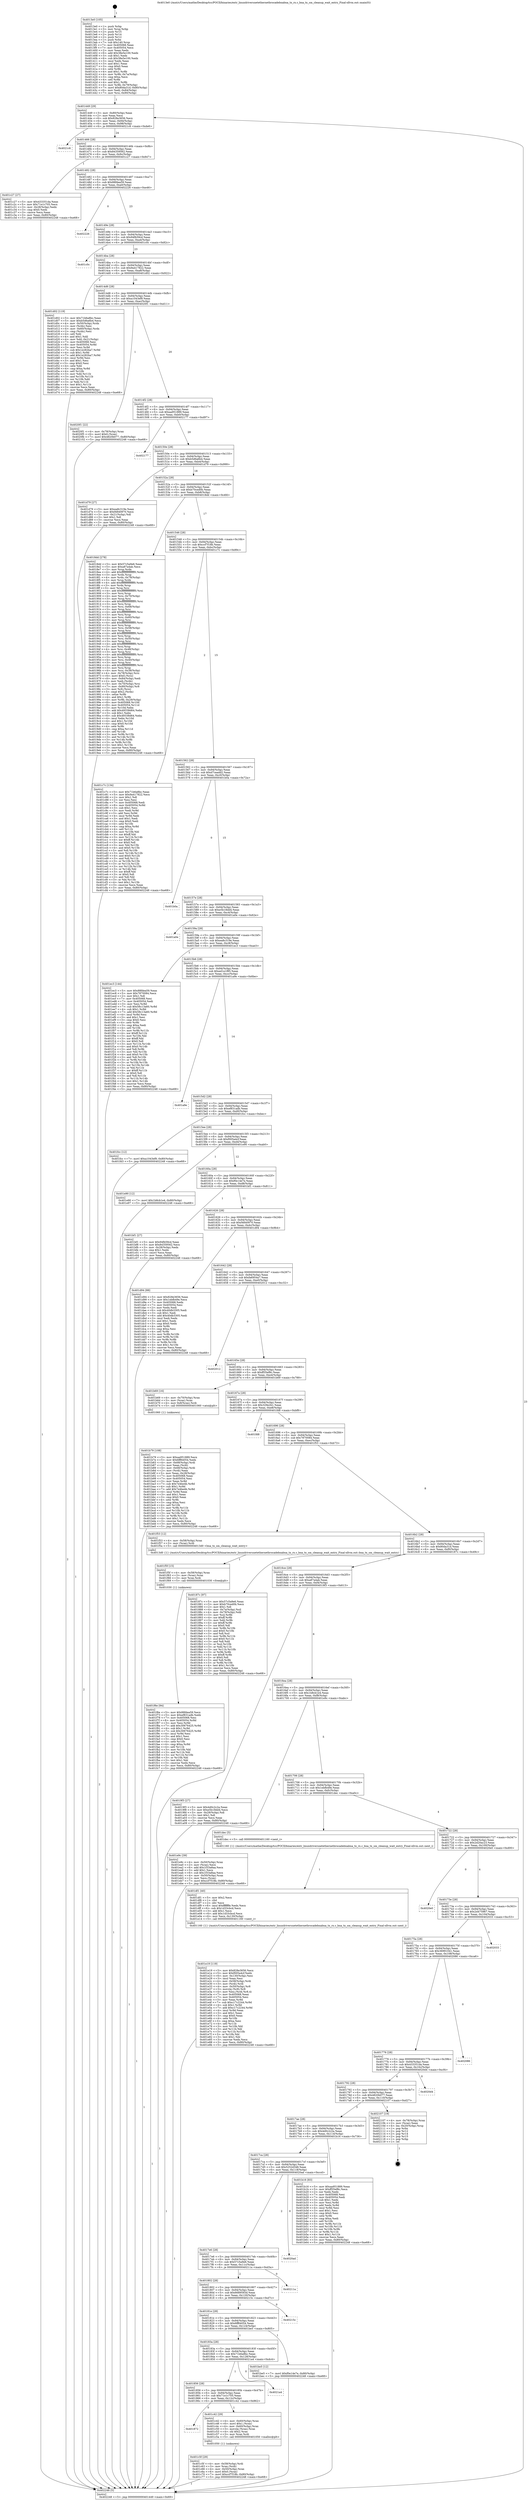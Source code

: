 digraph "0x4013e0" {
  label = "0x4013e0 (/mnt/c/Users/mathe/Desktop/tcc/POCII/binaries/extr_linuxdriversnetethernetbrocadebnabna_tx_rx.c_bna_tx_sm_cleanup_wait_entry_Final-ollvm.out::main(0))"
  labelloc = "t"
  node[shape=record]

  Entry [label="",width=0.3,height=0.3,shape=circle,fillcolor=black,style=filled]
  "0x401449" [label="{
     0x401449 [29]\l
     | [instrs]\l
     &nbsp;&nbsp;0x401449 \<+3\>: mov -0x80(%rbp),%eax\l
     &nbsp;&nbsp;0x40144c \<+2\>: mov %eax,%ecx\l
     &nbsp;&nbsp;0x40144e \<+6\>: sub $0x828e3656,%ecx\l
     &nbsp;&nbsp;0x401454 \<+6\>: mov %eax,-0x94(%rbp)\l
     &nbsp;&nbsp;0x40145a \<+6\>: mov %ecx,-0x98(%rbp)\l
     &nbsp;&nbsp;0x401460 \<+6\>: je 00000000004021c6 \<main+0xde6\>\l
  }"]
  "0x4021c6" [label="{
     0x4021c6\l
  }", style=dashed]
  "0x401466" [label="{
     0x401466 [28]\l
     | [instrs]\l
     &nbsp;&nbsp;0x401466 \<+5\>: jmp 000000000040146b \<main+0x8b\>\l
     &nbsp;&nbsp;0x40146b \<+6\>: mov -0x94(%rbp),%eax\l
     &nbsp;&nbsp;0x401471 \<+5\>: sub $0x84359562,%eax\l
     &nbsp;&nbsp;0x401476 \<+6\>: mov %eax,-0x9c(%rbp)\l
     &nbsp;&nbsp;0x40147c \<+6\>: je 0000000000401c27 \<main+0x847\>\l
  }"]
  Exit [label="",width=0.3,height=0.3,shape=circle,fillcolor=black,style=filled,peripheries=2]
  "0x401c27" [label="{
     0x401c27 [27]\l
     | [instrs]\l
     &nbsp;&nbsp;0x401c27 \<+5\>: mov $0x433351da,%eax\l
     &nbsp;&nbsp;0x401c2c \<+5\>: mov $0x71e1c705,%ecx\l
     &nbsp;&nbsp;0x401c31 \<+3\>: mov -0x28(%rbp),%edx\l
     &nbsp;&nbsp;0x401c34 \<+3\>: cmp $0x0,%edx\l
     &nbsp;&nbsp;0x401c37 \<+3\>: cmove %ecx,%eax\l
     &nbsp;&nbsp;0x401c3a \<+3\>: mov %eax,-0x80(%rbp)\l
     &nbsp;&nbsp;0x401c3d \<+5\>: jmp 0000000000402248 \<main+0xe68\>\l
  }"]
  "0x401482" [label="{
     0x401482 [28]\l
     | [instrs]\l
     &nbsp;&nbsp;0x401482 \<+5\>: jmp 0000000000401487 \<main+0xa7\>\l
     &nbsp;&nbsp;0x401487 \<+6\>: mov -0x94(%rbp),%eax\l
     &nbsp;&nbsp;0x40148d \<+5\>: sub $0x88fdea59,%eax\l
     &nbsp;&nbsp;0x401492 \<+6\>: mov %eax,-0xa0(%rbp)\l
     &nbsp;&nbsp;0x401498 \<+6\>: je 0000000000402226 \<main+0xe46\>\l
  }"]
  "0x401f6e" [label="{
     0x401f6e [94]\l
     | [instrs]\l
     &nbsp;&nbsp;0x401f6e \<+5\>: mov $0x88fdea59,%ecx\l
     &nbsp;&nbsp;0x401f73 \<+5\>: mov $0xef831adb,%edx\l
     &nbsp;&nbsp;0x401f78 \<+7\>: mov 0x405068,%esi\l
     &nbsp;&nbsp;0x401f7f \<+8\>: mov 0x405054,%r8d\l
     &nbsp;&nbsp;0x401f87 \<+3\>: mov %esi,%r9d\l
     &nbsp;&nbsp;0x401f8a \<+7\>: add $0x30676425,%r9d\l
     &nbsp;&nbsp;0x401f91 \<+4\>: sub $0x1,%r9d\l
     &nbsp;&nbsp;0x401f95 \<+7\>: sub $0x30676425,%r9d\l
     &nbsp;&nbsp;0x401f9c \<+4\>: imul %r9d,%esi\l
     &nbsp;&nbsp;0x401fa0 \<+3\>: and $0x1,%esi\l
     &nbsp;&nbsp;0x401fa3 \<+3\>: cmp $0x0,%esi\l
     &nbsp;&nbsp;0x401fa6 \<+4\>: sete %r10b\l
     &nbsp;&nbsp;0x401faa \<+4\>: cmp $0xa,%r8d\l
     &nbsp;&nbsp;0x401fae \<+4\>: setl %r11b\l
     &nbsp;&nbsp;0x401fb2 \<+3\>: mov %r10b,%bl\l
     &nbsp;&nbsp;0x401fb5 \<+3\>: and %r11b,%bl\l
     &nbsp;&nbsp;0x401fb8 \<+3\>: xor %r11b,%r10b\l
     &nbsp;&nbsp;0x401fbb \<+3\>: or %r10b,%bl\l
     &nbsp;&nbsp;0x401fbe \<+3\>: test $0x1,%bl\l
     &nbsp;&nbsp;0x401fc1 \<+3\>: cmovne %edx,%ecx\l
     &nbsp;&nbsp;0x401fc4 \<+3\>: mov %ecx,-0x80(%rbp)\l
     &nbsp;&nbsp;0x401fc7 \<+5\>: jmp 0000000000402248 \<main+0xe68\>\l
  }"]
  "0x402226" [label="{
     0x402226\l
  }", style=dashed]
  "0x40149e" [label="{
     0x40149e [28]\l
     | [instrs]\l
     &nbsp;&nbsp;0x40149e \<+5\>: jmp 00000000004014a3 \<main+0xc3\>\l
     &nbsp;&nbsp;0x4014a3 \<+6\>: mov -0x94(%rbp),%eax\l
     &nbsp;&nbsp;0x4014a9 \<+5\>: sub $0x94fb59cd,%eax\l
     &nbsp;&nbsp;0x4014ae \<+6\>: mov %eax,-0xa4(%rbp)\l
     &nbsp;&nbsp;0x4014b4 \<+6\>: je 0000000000401c0c \<main+0x82c\>\l
  }"]
  "0x401f5f" [label="{
     0x401f5f [15]\l
     | [instrs]\l
     &nbsp;&nbsp;0x401f5f \<+4\>: mov -0x58(%rbp),%rax\l
     &nbsp;&nbsp;0x401f63 \<+3\>: mov (%rax),%rax\l
     &nbsp;&nbsp;0x401f66 \<+3\>: mov %rax,%rdi\l
     &nbsp;&nbsp;0x401f69 \<+5\>: call 0000000000401030 \<free@plt\>\l
     | [calls]\l
     &nbsp;&nbsp;0x401030 \{1\} (unknown)\l
  }"]
  "0x401c0c" [label="{
     0x401c0c\l
  }", style=dashed]
  "0x4014ba" [label="{
     0x4014ba [28]\l
     | [instrs]\l
     &nbsp;&nbsp;0x4014ba \<+5\>: jmp 00000000004014bf \<main+0xdf\>\l
     &nbsp;&nbsp;0x4014bf \<+6\>: mov -0x94(%rbp),%eax\l
     &nbsp;&nbsp;0x4014c5 \<+5\>: sub $0x9a417822,%eax\l
     &nbsp;&nbsp;0x4014ca \<+6\>: mov %eax,-0xa8(%rbp)\l
     &nbsp;&nbsp;0x4014d0 \<+6\>: je 0000000000401d02 \<main+0x922\>\l
  }"]
  "0x401e19" [label="{
     0x401e19 [119]\l
     | [instrs]\l
     &nbsp;&nbsp;0x401e19 \<+5\>: mov $0x828e3656,%ecx\l
     &nbsp;&nbsp;0x401e1e \<+5\>: mov $0xf005a4cf,%edx\l
     &nbsp;&nbsp;0x401e23 \<+6\>: mov -0x130(%rbp),%esi\l
     &nbsp;&nbsp;0x401e29 \<+3\>: imul %eax,%esi\l
     &nbsp;&nbsp;0x401e2c \<+4\>: mov -0x58(%rbp),%rdi\l
     &nbsp;&nbsp;0x401e30 \<+3\>: mov (%rdi),%rdi\l
     &nbsp;&nbsp;0x401e33 \<+4\>: mov -0x50(%rbp),%r8\l
     &nbsp;&nbsp;0x401e37 \<+3\>: movslq (%r8),%r8\l
     &nbsp;&nbsp;0x401e3a \<+4\>: mov %esi,(%rdi,%r8,4)\l
     &nbsp;&nbsp;0x401e3e \<+7\>: mov 0x405068,%eax\l
     &nbsp;&nbsp;0x401e45 \<+7\>: mov 0x405054,%esi\l
     &nbsp;&nbsp;0x401e4c \<+3\>: mov %eax,%r9d\l
     &nbsp;&nbsp;0x401e4f \<+7\>: sub $0xc17c2244,%r9d\l
     &nbsp;&nbsp;0x401e56 \<+4\>: sub $0x1,%r9d\l
     &nbsp;&nbsp;0x401e5a \<+7\>: add $0xc17c2244,%r9d\l
     &nbsp;&nbsp;0x401e61 \<+4\>: imul %r9d,%eax\l
     &nbsp;&nbsp;0x401e65 \<+3\>: and $0x1,%eax\l
     &nbsp;&nbsp;0x401e68 \<+3\>: cmp $0x0,%eax\l
     &nbsp;&nbsp;0x401e6b \<+4\>: sete %r10b\l
     &nbsp;&nbsp;0x401e6f \<+3\>: cmp $0xa,%esi\l
     &nbsp;&nbsp;0x401e72 \<+4\>: setl %r11b\l
     &nbsp;&nbsp;0x401e76 \<+3\>: mov %r10b,%bl\l
     &nbsp;&nbsp;0x401e79 \<+3\>: and %r11b,%bl\l
     &nbsp;&nbsp;0x401e7c \<+3\>: xor %r11b,%r10b\l
     &nbsp;&nbsp;0x401e7f \<+3\>: or %r10b,%bl\l
     &nbsp;&nbsp;0x401e82 \<+3\>: test $0x1,%bl\l
     &nbsp;&nbsp;0x401e85 \<+3\>: cmovne %edx,%ecx\l
     &nbsp;&nbsp;0x401e88 \<+3\>: mov %ecx,-0x80(%rbp)\l
     &nbsp;&nbsp;0x401e8b \<+5\>: jmp 0000000000402248 \<main+0xe68\>\l
  }"]
  "0x401d02" [label="{
     0x401d02 [119]\l
     | [instrs]\l
     &nbsp;&nbsp;0x401d02 \<+5\>: mov $0x71b6a8bc,%eax\l
     &nbsp;&nbsp;0x401d07 \<+5\>: mov $0xb5d6a6b4,%ecx\l
     &nbsp;&nbsp;0x401d0c \<+4\>: mov -0x50(%rbp),%rdx\l
     &nbsp;&nbsp;0x401d10 \<+2\>: mov (%rdx),%esi\l
     &nbsp;&nbsp;0x401d12 \<+4\>: mov -0x60(%rbp),%rdx\l
     &nbsp;&nbsp;0x401d16 \<+2\>: cmp (%rdx),%esi\l
     &nbsp;&nbsp;0x401d18 \<+4\>: setl %dil\l
     &nbsp;&nbsp;0x401d1c \<+4\>: and $0x1,%dil\l
     &nbsp;&nbsp;0x401d20 \<+4\>: mov %dil,-0x21(%rbp)\l
     &nbsp;&nbsp;0x401d24 \<+7\>: mov 0x405068,%esi\l
     &nbsp;&nbsp;0x401d2b \<+8\>: mov 0x405054,%r8d\l
     &nbsp;&nbsp;0x401d33 \<+3\>: mov %esi,%r9d\l
     &nbsp;&nbsp;0x401d36 \<+7\>: sub $0x1e282ba7,%r9d\l
     &nbsp;&nbsp;0x401d3d \<+4\>: sub $0x1,%r9d\l
     &nbsp;&nbsp;0x401d41 \<+7\>: add $0x1e282ba7,%r9d\l
     &nbsp;&nbsp;0x401d48 \<+4\>: imul %r9d,%esi\l
     &nbsp;&nbsp;0x401d4c \<+3\>: and $0x1,%esi\l
     &nbsp;&nbsp;0x401d4f \<+3\>: cmp $0x0,%esi\l
     &nbsp;&nbsp;0x401d52 \<+4\>: sete %dil\l
     &nbsp;&nbsp;0x401d56 \<+4\>: cmp $0xa,%r8d\l
     &nbsp;&nbsp;0x401d5a \<+4\>: setl %r10b\l
     &nbsp;&nbsp;0x401d5e \<+3\>: mov %dil,%r11b\l
     &nbsp;&nbsp;0x401d61 \<+3\>: and %r10b,%r11b\l
     &nbsp;&nbsp;0x401d64 \<+3\>: xor %r10b,%dil\l
     &nbsp;&nbsp;0x401d67 \<+3\>: or %dil,%r11b\l
     &nbsp;&nbsp;0x401d6a \<+4\>: test $0x1,%r11b\l
     &nbsp;&nbsp;0x401d6e \<+3\>: cmovne %ecx,%eax\l
     &nbsp;&nbsp;0x401d71 \<+3\>: mov %eax,-0x80(%rbp)\l
     &nbsp;&nbsp;0x401d74 \<+5\>: jmp 0000000000402248 \<main+0xe68\>\l
  }"]
  "0x4014d6" [label="{
     0x4014d6 [28]\l
     | [instrs]\l
     &nbsp;&nbsp;0x4014d6 \<+5\>: jmp 00000000004014db \<main+0xfb\>\l
     &nbsp;&nbsp;0x4014db \<+6\>: mov -0x94(%rbp),%eax\l
     &nbsp;&nbsp;0x4014e1 \<+5\>: sub $0xa1043ef9,%eax\l
     &nbsp;&nbsp;0x4014e6 \<+6\>: mov %eax,-0xac(%rbp)\l
     &nbsp;&nbsp;0x4014ec \<+6\>: je 00000000004020f1 \<main+0xd11\>\l
  }"]
  "0x401df1" [label="{
     0x401df1 [40]\l
     | [instrs]\l
     &nbsp;&nbsp;0x401df1 \<+5\>: mov $0x2,%ecx\l
     &nbsp;&nbsp;0x401df6 \<+1\>: cltd\l
     &nbsp;&nbsp;0x401df7 \<+2\>: idiv %ecx\l
     &nbsp;&nbsp;0x401df9 \<+6\>: imul $0xfffffffe,%edx,%ecx\l
     &nbsp;&nbsp;0x401dff \<+6\>: sub $0x1d33cbcd,%ecx\l
     &nbsp;&nbsp;0x401e05 \<+3\>: add $0x1,%ecx\l
     &nbsp;&nbsp;0x401e08 \<+6\>: add $0x1d33cbcd,%ecx\l
     &nbsp;&nbsp;0x401e0e \<+6\>: mov %ecx,-0x130(%rbp)\l
     &nbsp;&nbsp;0x401e14 \<+5\>: call 0000000000401160 \<next_i\>\l
     | [calls]\l
     &nbsp;&nbsp;0x401160 \{1\} (/mnt/c/Users/mathe/Desktop/tcc/POCII/binaries/extr_linuxdriversnetethernetbrocadebnabna_tx_rx.c_bna_tx_sm_cleanup_wait_entry_Final-ollvm.out::next_i)\l
  }"]
  "0x4020f1" [label="{
     0x4020f1 [22]\l
     | [instrs]\l
     &nbsp;&nbsp;0x4020f1 \<+4\>: mov -0x78(%rbp),%rax\l
     &nbsp;&nbsp;0x4020f5 \<+6\>: movl $0x0,(%rax)\l
     &nbsp;&nbsp;0x4020fb \<+7\>: movl $0x4820b077,-0x80(%rbp)\l
     &nbsp;&nbsp;0x402102 \<+5\>: jmp 0000000000402248 \<main+0xe68\>\l
  }"]
  "0x4014f2" [label="{
     0x4014f2 [28]\l
     | [instrs]\l
     &nbsp;&nbsp;0x4014f2 \<+5\>: jmp 00000000004014f7 \<main+0x117\>\l
     &nbsp;&nbsp;0x4014f7 \<+6\>: mov -0x94(%rbp),%eax\l
     &nbsp;&nbsp;0x4014fd \<+5\>: sub $0xaa951889,%eax\l
     &nbsp;&nbsp;0x401502 \<+6\>: mov %eax,-0xb0(%rbp)\l
     &nbsp;&nbsp;0x401508 \<+6\>: je 0000000000402177 \<main+0xd97\>\l
  }"]
  "0x401c5f" [label="{
     0x401c5f [29]\l
     | [instrs]\l
     &nbsp;&nbsp;0x401c5f \<+4\>: mov -0x58(%rbp),%rdi\l
     &nbsp;&nbsp;0x401c63 \<+3\>: mov %rax,(%rdi)\l
     &nbsp;&nbsp;0x401c66 \<+4\>: mov -0x50(%rbp),%rax\l
     &nbsp;&nbsp;0x401c6a \<+6\>: movl $0x0,(%rax)\l
     &nbsp;&nbsp;0x401c70 \<+7\>: movl $0xccf7f18b,-0x80(%rbp)\l
     &nbsp;&nbsp;0x401c77 \<+5\>: jmp 0000000000402248 \<main+0xe68\>\l
  }"]
  "0x402177" [label="{
     0x402177\l
  }", style=dashed]
  "0x40150e" [label="{
     0x40150e [28]\l
     | [instrs]\l
     &nbsp;&nbsp;0x40150e \<+5\>: jmp 0000000000401513 \<main+0x133\>\l
     &nbsp;&nbsp;0x401513 \<+6\>: mov -0x94(%rbp),%eax\l
     &nbsp;&nbsp;0x401519 \<+5\>: sub $0xb5d6a6b4,%eax\l
     &nbsp;&nbsp;0x40151e \<+6\>: mov %eax,-0xb4(%rbp)\l
     &nbsp;&nbsp;0x401524 \<+6\>: je 0000000000401d79 \<main+0x999\>\l
  }"]
  "0x401872" [label="{
     0x401872\l
  }", style=dashed]
  "0x401d79" [label="{
     0x401d79 [27]\l
     | [instrs]\l
     &nbsp;&nbsp;0x401d79 \<+5\>: mov $0xea8c319e,%eax\l
     &nbsp;&nbsp;0x401d7e \<+5\>: mov $0xf4840970,%ecx\l
     &nbsp;&nbsp;0x401d83 \<+3\>: mov -0x21(%rbp),%dl\l
     &nbsp;&nbsp;0x401d86 \<+3\>: test $0x1,%dl\l
     &nbsp;&nbsp;0x401d89 \<+3\>: cmovne %ecx,%eax\l
     &nbsp;&nbsp;0x401d8c \<+3\>: mov %eax,-0x80(%rbp)\l
     &nbsp;&nbsp;0x401d8f \<+5\>: jmp 0000000000402248 \<main+0xe68\>\l
  }"]
  "0x40152a" [label="{
     0x40152a [28]\l
     | [instrs]\l
     &nbsp;&nbsp;0x40152a \<+5\>: jmp 000000000040152f \<main+0x14f\>\l
     &nbsp;&nbsp;0x40152f \<+6\>: mov -0x94(%rbp),%eax\l
     &nbsp;&nbsp;0x401535 \<+5\>: sub $0xb70ced0b,%eax\l
     &nbsp;&nbsp;0x40153a \<+6\>: mov %eax,-0xb8(%rbp)\l
     &nbsp;&nbsp;0x401540 \<+6\>: je 00000000004018dd \<main+0x4fd\>\l
  }"]
  "0x401c42" [label="{
     0x401c42 [29]\l
     | [instrs]\l
     &nbsp;&nbsp;0x401c42 \<+4\>: mov -0x60(%rbp),%rax\l
     &nbsp;&nbsp;0x401c46 \<+6\>: movl $0x1,(%rax)\l
     &nbsp;&nbsp;0x401c4c \<+4\>: mov -0x60(%rbp),%rax\l
     &nbsp;&nbsp;0x401c50 \<+3\>: movslq (%rax),%rax\l
     &nbsp;&nbsp;0x401c53 \<+4\>: shl $0x2,%rax\l
     &nbsp;&nbsp;0x401c57 \<+3\>: mov %rax,%rdi\l
     &nbsp;&nbsp;0x401c5a \<+5\>: call 0000000000401050 \<malloc@plt\>\l
     | [calls]\l
     &nbsp;&nbsp;0x401050 \{1\} (unknown)\l
  }"]
  "0x4018dd" [label="{
     0x4018dd [278]\l
     | [instrs]\l
     &nbsp;&nbsp;0x4018dd \<+5\>: mov $0x57c5a9e6,%eax\l
     &nbsp;&nbsp;0x4018e2 \<+5\>: mov $0xa87a4ab,%ecx\l
     &nbsp;&nbsp;0x4018e7 \<+3\>: mov %rsp,%rdx\l
     &nbsp;&nbsp;0x4018ea \<+4\>: add $0xfffffffffffffff0,%rdx\l
     &nbsp;&nbsp;0x4018ee \<+3\>: mov %rdx,%rsp\l
     &nbsp;&nbsp;0x4018f1 \<+4\>: mov %rdx,-0x78(%rbp)\l
     &nbsp;&nbsp;0x4018f5 \<+3\>: mov %rsp,%rdx\l
     &nbsp;&nbsp;0x4018f8 \<+4\>: add $0xfffffffffffffff0,%rdx\l
     &nbsp;&nbsp;0x4018fc \<+3\>: mov %rdx,%rsp\l
     &nbsp;&nbsp;0x4018ff \<+3\>: mov %rsp,%rsi\l
     &nbsp;&nbsp;0x401902 \<+4\>: add $0xfffffffffffffff0,%rsi\l
     &nbsp;&nbsp;0x401906 \<+3\>: mov %rsi,%rsp\l
     &nbsp;&nbsp;0x401909 \<+4\>: mov %rsi,-0x70(%rbp)\l
     &nbsp;&nbsp;0x40190d \<+3\>: mov %rsp,%rsi\l
     &nbsp;&nbsp;0x401910 \<+4\>: add $0xfffffffffffffff0,%rsi\l
     &nbsp;&nbsp;0x401914 \<+3\>: mov %rsi,%rsp\l
     &nbsp;&nbsp;0x401917 \<+4\>: mov %rsi,-0x68(%rbp)\l
     &nbsp;&nbsp;0x40191b \<+3\>: mov %rsp,%rsi\l
     &nbsp;&nbsp;0x40191e \<+4\>: add $0xfffffffffffffff0,%rsi\l
     &nbsp;&nbsp;0x401922 \<+3\>: mov %rsi,%rsp\l
     &nbsp;&nbsp;0x401925 \<+4\>: mov %rsi,-0x60(%rbp)\l
     &nbsp;&nbsp;0x401929 \<+3\>: mov %rsp,%rsi\l
     &nbsp;&nbsp;0x40192c \<+4\>: add $0xfffffffffffffff0,%rsi\l
     &nbsp;&nbsp;0x401930 \<+3\>: mov %rsi,%rsp\l
     &nbsp;&nbsp;0x401933 \<+4\>: mov %rsi,-0x58(%rbp)\l
     &nbsp;&nbsp;0x401937 \<+3\>: mov %rsp,%rsi\l
     &nbsp;&nbsp;0x40193a \<+4\>: add $0xfffffffffffffff0,%rsi\l
     &nbsp;&nbsp;0x40193e \<+3\>: mov %rsi,%rsp\l
     &nbsp;&nbsp;0x401941 \<+4\>: mov %rsi,-0x50(%rbp)\l
     &nbsp;&nbsp;0x401945 \<+3\>: mov %rsp,%rsi\l
     &nbsp;&nbsp;0x401948 \<+4\>: add $0xfffffffffffffff0,%rsi\l
     &nbsp;&nbsp;0x40194c \<+3\>: mov %rsi,%rsp\l
     &nbsp;&nbsp;0x40194f \<+4\>: mov %rsi,-0x48(%rbp)\l
     &nbsp;&nbsp;0x401953 \<+3\>: mov %rsp,%rsi\l
     &nbsp;&nbsp;0x401956 \<+4\>: add $0xfffffffffffffff0,%rsi\l
     &nbsp;&nbsp;0x40195a \<+3\>: mov %rsi,%rsp\l
     &nbsp;&nbsp;0x40195d \<+4\>: mov %rsi,-0x40(%rbp)\l
     &nbsp;&nbsp;0x401961 \<+3\>: mov %rsp,%rsi\l
     &nbsp;&nbsp;0x401964 \<+4\>: add $0xfffffffffffffff0,%rsi\l
     &nbsp;&nbsp;0x401968 \<+3\>: mov %rsi,%rsp\l
     &nbsp;&nbsp;0x40196b \<+4\>: mov %rsi,-0x38(%rbp)\l
     &nbsp;&nbsp;0x40196f \<+4\>: mov -0x78(%rbp),%rsi\l
     &nbsp;&nbsp;0x401973 \<+6\>: movl $0x0,(%rsi)\l
     &nbsp;&nbsp;0x401979 \<+6\>: mov -0x84(%rbp),%edi\l
     &nbsp;&nbsp;0x40197f \<+2\>: mov %edi,(%rdx)\l
     &nbsp;&nbsp;0x401981 \<+4\>: mov -0x70(%rbp),%rsi\l
     &nbsp;&nbsp;0x401985 \<+7\>: mov -0x90(%rbp),%r8\l
     &nbsp;&nbsp;0x40198c \<+3\>: mov %r8,(%rsi)\l
     &nbsp;&nbsp;0x40198f \<+3\>: cmpl $0x2,(%rdx)\l
     &nbsp;&nbsp;0x401992 \<+4\>: setne %r9b\l
     &nbsp;&nbsp;0x401996 \<+4\>: and $0x1,%r9b\l
     &nbsp;&nbsp;0x40199a \<+4\>: mov %r9b,-0x29(%rbp)\l
     &nbsp;&nbsp;0x40199e \<+8\>: mov 0x405068,%r10d\l
     &nbsp;&nbsp;0x4019a6 \<+8\>: mov 0x405054,%r11d\l
     &nbsp;&nbsp;0x4019ae \<+3\>: mov %r10d,%ebx\l
     &nbsp;&nbsp;0x4019b1 \<+6\>: add $0x49338d64,%ebx\l
     &nbsp;&nbsp;0x4019b7 \<+3\>: sub $0x1,%ebx\l
     &nbsp;&nbsp;0x4019ba \<+6\>: sub $0x49338d64,%ebx\l
     &nbsp;&nbsp;0x4019c0 \<+4\>: imul %ebx,%r10d\l
     &nbsp;&nbsp;0x4019c4 \<+4\>: and $0x1,%r10d\l
     &nbsp;&nbsp;0x4019c8 \<+4\>: cmp $0x0,%r10d\l
     &nbsp;&nbsp;0x4019cc \<+4\>: sete %r9b\l
     &nbsp;&nbsp;0x4019d0 \<+4\>: cmp $0xa,%r11d\l
     &nbsp;&nbsp;0x4019d4 \<+4\>: setl %r14b\l
     &nbsp;&nbsp;0x4019d8 \<+3\>: mov %r9b,%r15b\l
     &nbsp;&nbsp;0x4019db \<+3\>: and %r14b,%r15b\l
     &nbsp;&nbsp;0x4019de \<+3\>: xor %r14b,%r9b\l
     &nbsp;&nbsp;0x4019e1 \<+3\>: or %r9b,%r15b\l
     &nbsp;&nbsp;0x4019e4 \<+4\>: test $0x1,%r15b\l
     &nbsp;&nbsp;0x4019e8 \<+3\>: cmovne %ecx,%eax\l
     &nbsp;&nbsp;0x4019eb \<+3\>: mov %eax,-0x80(%rbp)\l
     &nbsp;&nbsp;0x4019ee \<+5\>: jmp 0000000000402248 \<main+0xe68\>\l
  }"]
  "0x401546" [label="{
     0x401546 [28]\l
     | [instrs]\l
     &nbsp;&nbsp;0x401546 \<+5\>: jmp 000000000040154b \<main+0x16b\>\l
     &nbsp;&nbsp;0x40154b \<+6\>: mov -0x94(%rbp),%eax\l
     &nbsp;&nbsp;0x401551 \<+5\>: sub $0xccf7f18b,%eax\l
     &nbsp;&nbsp;0x401556 \<+6\>: mov %eax,-0xbc(%rbp)\l
     &nbsp;&nbsp;0x40155c \<+6\>: je 0000000000401c7c \<main+0x89c\>\l
  }"]
  "0x401856" [label="{
     0x401856 [28]\l
     | [instrs]\l
     &nbsp;&nbsp;0x401856 \<+5\>: jmp 000000000040185b \<main+0x47b\>\l
     &nbsp;&nbsp;0x40185b \<+6\>: mov -0x94(%rbp),%eax\l
     &nbsp;&nbsp;0x401861 \<+5\>: sub $0x71e1c705,%eax\l
     &nbsp;&nbsp;0x401866 \<+6\>: mov %eax,-0x12c(%rbp)\l
     &nbsp;&nbsp;0x40186c \<+6\>: je 0000000000401c42 \<main+0x862\>\l
  }"]
  "0x401c7c" [label="{
     0x401c7c [134]\l
     | [instrs]\l
     &nbsp;&nbsp;0x401c7c \<+5\>: mov $0x71b6a8bc,%eax\l
     &nbsp;&nbsp;0x401c81 \<+5\>: mov $0x9a417822,%ecx\l
     &nbsp;&nbsp;0x401c86 \<+2\>: mov $0x1,%dl\l
     &nbsp;&nbsp;0x401c88 \<+2\>: xor %esi,%esi\l
     &nbsp;&nbsp;0x401c8a \<+7\>: mov 0x405068,%edi\l
     &nbsp;&nbsp;0x401c91 \<+8\>: mov 0x405054,%r8d\l
     &nbsp;&nbsp;0x401c99 \<+3\>: sub $0x1,%esi\l
     &nbsp;&nbsp;0x401c9c \<+3\>: mov %edi,%r9d\l
     &nbsp;&nbsp;0x401c9f \<+3\>: add %esi,%r9d\l
     &nbsp;&nbsp;0x401ca2 \<+4\>: imul %r9d,%edi\l
     &nbsp;&nbsp;0x401ca6 \<+3\>: and $0x1,%edi\l
     &nbsp;&nbsp;0x401ca9 \<+3\>: cmp $0x0,%edi\l
     &nbsp;&nbsp;0x401cac \<+4\>: sete %r10b\l
     &nbsp;&nbsp;0x401cb0 \<+4\>: cmp $0xa,%r8d\l
     &nbsp;&nbsp;0x401cb4 \<+4\>: setl %r11b\l
     &nbsp;&nbsp;0x401cb8 \<+3\>: mov %r10b,%bl\l
     &nbsp;&nbsp;0x401cbb \<+3\>: xor $0xff,%bl\l
     &nbsp;&nbsp;0x401cbe \<+3\>: mov %r11b,%r14b\l
     &nbsp;&nbsp;0x401cc1 \<+4\>: xor $0xff,%r14b\l
     &nbsp;&nbsp;0x401cc5 \<+3\>: xor $0x0,%dl\l
     &nbsp;&nbsp;0x401cc8 \<+3\>: mov %bl,%r15b\l
     &nbsp;&nbsp;0x401ccb \<+4\>: and $0x0,%r15b\l
     &nbsp;&nbsp;0x401ccf \<+3\>: and %dl,%r10b\l
     &nbsp;&nbsp;0x401cd2 \<+3\>: mov %r14b,%r12b\l
     &nbsp;&nbsp;0x401cd5 \<+4\>: and $0x0,%r12b\l
     &nbsp;&nbsp;0x401cd9 \<+3\>: and %dl,%r11b\l
     &nbsp;&nbsp;0x401cdc \<+3\>: or %r10b,%r15b\l
     &nbsp;&nbsp;0x401cdf \<+3\>: or %r11b,%r12b\l
     &nbsp;&nbsp;0x401ce2 \<+3\>: xor %r12b,%r15b\l
     &nbsp;&nbsp;0x401ce5 \<+3\>: or %r14b,%bl\l
     &nbsp;&nbsp;0x401ce8 \<+3\>: xor $0xff,%bl\l
     &nbsp;&nbsp;0x401ceb \<+3\>: or $0x0,%dl\l
     &nbsp;&nbsp;0x401cee \<+2\>: and %dl,%bl\l
     &nbsp;&nbsp;0x401cf0 \<+3\>: or %bl,%r15b\l
     &nbsp;&nbsp;0x401cf3 \<+4\>: test $0x1,%r15b\l
     &nbsp;&nbsp;0x401cf7 \<+3\>: cmovne %ecx,%eax\l
     &nbsp;&nbsp;0x401cfa \<+3\>: mov %eax,-0x80(%rbp)\l
     &nbsp;&nbsp;0x401cfd \<+5\>: jmp 0000000000402248 \<main+0xe68\>\l
  }"]
  "0x401562" [label="{
     0x401562 [28]\l
     | [instrs]\l
     &nbsp;&nbsp;0x401562 \<+5\>: jmp 0000000000401567 \<main+0x187\>\l
     &nbsp;&nbsp;0x401567 \<+6\>: mov -0x94(%rbp),%eax\l
     &nbsp;&nbsp;0x40156d \<+5\>: sub $0xd7ceadd2,%eax\l
     &nbsp;&nbsp;0x401572 \<+6\>: mov %eax,-0xc0(%rbp)\l
     &nbsp;&nbsp;0x401578 \<+6\>: je 0000000000401b0a \<main+0x72a\>\l
  }"]
  "0x4021a4" [label="{
     0x4021a4\l
  }", style=dashed]
  "0x401b0a" [label="{
     0x401b0a\l
  }", style=dashed]
  "0x40157e" [label="{
     0x40157e [28]\l
     | [instrs]\l
     &nbsp;&nbsp;0x40157e \<+5\>: jmp 0000000000401583 \<main+0x1a3\>\l
     &nbsp;&nbsp;0x401583 \<+6\>: mov -0x94(%rbp),%eax\l
     &nbsp;&nbsp;0x401589 \<+5\>: sub $0xe5b18dd4,%eax\l
     &nbsp;&nbsp;0x40158e \<+6\>: mov %eax,-0xc4(%rbp)\l
     &nbsp;&nbsp;0x401594 \<+6\>: je 0000000000401a0e \<main+0x62e\>\l
  }"]
  "0x40183a" [label="{
     0x40183a [28]\l
     | [instrs]\l
     &nbsp;&nbsp;0x40183a \<+5\>: jmp 000000000040183f \<main+0x45f\>\l
     &nbsp;&nbsp;0x40183f \<+6\>: mov -0x94(%rbp),%eax\l
     &nbsp;&nbsp;0x401845 \<+5\>: sub $0x71b6a8bc,%eax\l
     &nbsp;&nbsp;0x40184a \<+6\>: mov %eax,-0x128(%rbp)\l
     &nbsp;&nbsp;0x401850 \<+6\>: je 00000000004021a4 \<main+0xdc4\>\l
  }"]
  "0x401a0e" [label="{
     0x401a0e\l
  }", style=dashed]
  "0x40159a" [label="{
     0x40159a [28]\l
     | [instrs]\l
     &nbsp;&nbsp;0x40159a \<+5\>: jmp 000000000040159f \<main+0x1bf\>\l
     &nbsp;&nbsp;0x40159f \<+6\>: mov -0x94(%rbp),%eax\l
     &nbsp;&nbsp;0x4015a5 \<+5\>: sub $0xea8c319e,%eax\l
     &nbsp;&nbsp;0x4015aa \<+6\>: mov %eax,-0xc8(%rbp)\l
     &nbsp;&nbsp;0x4015b0 \<+6\>: je 0000000000401ec3 \<main+0xae3\>\l
  }"]
  "0x401be5" [label="{
     0x401be5 [12]\l
     | [instrs]\l
     &nbsp;&nbsp;0x401be5 \<+7\>: movl $0xf0e14e7e,-0x80(%rbp)\l
     &nbsp;&nbsp;0x401bec \<+5\>: jmp 0000000000402248 \<main+0xe68\>\l
  }"]
  "0x401ec3" [label="{
     0x401ec3 [144]\l
     | [instrs]\l
     &nbsp;&nbsp;0x401ec3 \<+5\>: mov $0x88fdea59,%eax\l
     &nbsp;&nbsp;0x401ec8 \<+5\>: mov $0x7870084,%ecx\l
     &nbsp;&nbsp;0x401ecd \<+2\>: mov $0x1,%dl\l
     &nbsp;&nbsp;0x401ecf \<+7\>: mov 0x405068,%esi\l
     &nbsp;&nbsp;0x401ed6 \<+7\>: mov 0x405054,%edi\l
     &nbsp;&nbsp;0x401edd \<+3\>: mov %esi,%r8d\l
     &nbsp;&nbsp;0x401ee0 \<+7\>: sub $0x58c13a60,%r8d\l
     &nbsp;&nbsp;0x401ee7 \<+4\>: sub $0x1,%r8d\l
     &nbsp;&nbsp;0x401eeb \<+7\>: add $0x58c13a60,%r8d\l
     &nbsp;&nbsp;0x401ef2 \<+4\>: imul %r8d,%esi\l
     &nbsp;&nbsp;0x401ef6 \<+3\>: and $0x1,%esi\l
     &nbsp;&nbsp;0x401ef9 \<+3\>: cmp $0x0,%esi\l
     &nbsp;&nbsp;0x401efc \<+4\>: sete %r9b\l
     &nbsp;&nbsp;0x401f00 \<+3\>: cmp $0xa,%edi\l
     &nbsp;&nbsp;0x401f03 \<+4\>: setl %r10b\l
     &nbsp;&nbsp;0x401f07 \<+3\>: mov %r9b,%r11b\l
     &nbsp;&nbsp;0x401f0a \<+4\>: xor $0xff,%r11b\l
     &nbsp;&nbsp;0x401f0e \<+3\>: mov %r10b,%bl\l
     &nbsp;&nbsp;0x401f11 \<+3\>: xor $0xff,%bl\l
     &nbsp;&nbsp;0x401f14 \<+3\>: xor $0x0,%dl\l
     &nbsp;&nbsp;0x401f17 \<+3\>: mov %r11b,%r14b\l
     &nbsp;&nbsp;0x401f1a \<+4\>: and $0x0,%r14b\l
     &nbsp;&nbsp;0x401f1e \<+3\>: and %dl,%r9b\l
     &nbsp;&nbsp;0x401f21 \<+3\>: mov %bl,%r15b\l
     &nbsp;&nbsp;0x401f24 \<+4\>: and $0x0,%r15b\l
     &nbsp;&nbsp;0x401f28 \<+3\>: and %dl,%r10b\l
     &nbsp;&nbsp;0x401f2b \<+3\>: or %r9b,%r14b\l
     &nbsp;&nbsp;0x401f2e \<+3\>: or %r10b,%r15b\l
     &nbsp;&nbsp;0x401f31 \<+3\>: xor %r15b,%r14b\l
     &nbsp;&nbsp;0x401f34 \<+3\>: or %bl,%r11b\l
     &nbsp;&nbsp;0x401f37 \<+4\>: xor $0xff,%r11b\l
     &nbsp;&nbsp;0x401f3b \<+3\>: or $0x0,%dl\l
     &nbsp;&nbsp;0x401f3e \<+3\>: and %dl,%r11b\l
     &nbsp;&nbsp;0x401f41 \<+3\>: or %r11b,%r14b\l
     &nbsp;&nbsp;0x401f44 \<+4\>: test $0x1,%r14b\l
     &nbsp;&nbsp;0x401f48 \<+3\>: cmovne %ecx,%eax\l
     &nbsp;&nbsp;0x401f4b \<+3\>: mov %eax,-0x80(%rbp)\l
     &nbsp;&nbsp;0x401f4e \<+5\>: jmp 0000000000402248 \<main+0xe68\>\l
  }"]
  "0x4015b6" [label="{
     0x4015b6 [28]\l
     | [instrs]\l
     &nbsp;&nbsp;0x4015b6 \<+5\>: jmp 00000000004015bb \<main+0x1db\>\l
     &nbsp;&nbsp;0x4015bb \<+6\>: mov -0x94(%rbp),%eax\l
     &nbsp;&nbsp;0x4015c1 \<+5\>: sub $0xed1e1f85,%eax\l
     &nbsp;&nbsp;0x4015c6 \<+6\>: mov %eax,-0xcc(%rbp)\l
     &nbsp;&nbsp;0x4015cc \<+6\>: je 0000000000401a9e \<main+0x6be\>\l
  }"]
  "0x40181e" [label="{
     0x40181e [28]\l
     | [instrs]\l
     &nbsp;&nbsp;0x40181e \<+5\>: jmp 0000000000401823 \<main+0x443\>\l
     &nbsp;&nbsp;0x401823 \<+6\>: mov -0x94(%rbp),%eax\l
     &nbsp;&nbsp;0x401829 \<+5\>: sub $0x6ff84054,%eax\l
     &nbsp;&nbsp;0x40182e \<+6\>: mov %eax,-0x124(%rbp)\l
     &nbsp;&nbsp;0x401834 \<+6\>: je 0000000000401be5 \<main+0x805\>\l
  }"]
  "0x401a9e" [label="{
     0x401a9e\l
  }", style=dashed]
  "0x4015d2" [label="{
     0x4015d2 [28]\l
     | [instrs]\l
     &nbsp;&nbsp;0x4015d2 \<+5\>: jmp 00000000004015d7 \<main+0x1f7\>\l
     &nbsp;&nbsp;0x4015d7 \<+6\>: mov -0x94(%rbp),%eax\l
     &nbsp;&nbsp;0x4015dd \<+5\>: sub $0xef831adb,%eax\l
     &nbsp;&nbsp;0x4015e2 \<+6\>: mov %eax,-0xd0(%rbp)\l
     &nbsp;&nbsp;0x4015e8 \<+6\>: je 0000000000401fcc \<main+0xbec\>\l
  }"]
  "0x40215c" [label="{
     0x40215c\l
  }", style=dashed]
  "0x401fcc" [label="{
     0x401fcc [12]\l
     | [instrs]\l
     &nbsp;&nbsp;0x401fcc \<+7\>: movl $0xa1043ef9,-0x80(%rbp)\l
     &nbsp;&nbsp;0x401fd3 \<+5\>: jmp 0000000000402248 \<main+0xe68\>\l
  }"]
  "0x4015ee" [label="{
     0x4015ee [28]\l
     | [instrs]\l
     &nbsp;&nbsp;0x4015ee \<+5\>: jmp 00000000004015f3 \<main+0x213\>\l
     &nbsp;&nbsp;0x4015f3 \<+6\>: mov -0x94(%rbp),%eax\l
     &nbsp;&nbsp;0x4015f9 \<+5\>: sub $0xf005a4cf,%eax\l
     &nbsp;&nbsp;0x4015fe \<+6\>: mov %eax,-0xd4(%rbp)\l
     &nbsp;&nbsp;0x401604 \<+6\>: je 0000000000401e90 \<main+0xab0\>\l
  }"]
  "0x401802" [label="{
     0x401802 [28]\l
     | [instrs]\l
     &nbsp;&nbsp;0x401802 \<+5\>: jmp 0000000000401807 \<main+0x427\>\l
     &nbsp;&nbsp;0x401807 \<+6\>: mov -0x94(%rbp),%eax\l
     &nbsp;&nbsp;0x40180d \<+5\>: sub $0x6689593d,%eax\l
     &nbsp;&nbsp;0x401812 \<+6\>: mov %eax,-0x120(%rbp)\l
     &nbsp;&nbsp;0x401818 \<+6\>: je 000000000040215c \<main+0xd7c\>\l
  }"]
  "0x401e90" [label="{
     0x401e90 [12]\l
     | [instrs]\l
     &nbsp;&nbsp;0x401e90 \<+7\>: movl $0x1b8cb1e4,-0x80(%rbp)\l
     &nbsp;&nbsp;0x401e97 \<+5\>: jmp 0000000000402248 \<main+0xe68\>\l
  }"]
  "0x40160a" [label="{
     0x40160a [28]\l
     | [instrs]\l
     &nbsp;&nbsp;0x40160a \<+5\>: jmp 000000000040160f \<main+0x22f\>\l
     &nbsp;&nbsp;0x40160f \<+6\>: mov -0x94(%rbp),%eax\l
     &nbsp;&nbsp;0x401615 \<+5\>: sub $0xf0e14e7e,%eax\l
     &nbsp;&nbsp;0x40161a \<+6\>: mov %eax,-0xd8(%rbp)\l
     &nbsp;&nbsp;0x401620 \<+6\>: je 0000000000401bf1 \<main+0x811\>\l
  }"]
  "0x40211a" [label="{
     0x40211a\l
  }", style=dashed]
  "0x401bf1" [label="{
     0x401bf1 [27]\l
     | [instrs]\l
     &nbsp;&nbsp;0x401bf1 \<+5\>: mov $0x94fb59cd,%eax\l
     &nbsp;&nbsp;0x401bf6 \<+5\>: mov $0x84359562,%ecx\l
     &nbsp;&nbsp;0x401bfb \<+3\>: mov -0x28(%rbp),%edx\l
     &nbsp;&nbsp;0x401bfe \<+3\>: cmp $0x1,%edx\l
     &nbsp;&nbsp;0x401c01 \<+3\>: cmovl %ecx,%eax\l
     &nbsp;&nbsp;0x401c04 \<+3\>: mov %eax,-0x80(%rbp)\l
     &nbsp;&nbsp;0x401c07 \<+5\>: jmp 0000000000402248 \<main+0xe68\>\l
  }"]
  "0x401626" [label="{
     0x401626 [28]\l
     | [instrs]\l
     &nbsp;&nbsp;0x401626 \<+5\>: jmp 000000000040162b \<main+0x24b\>\l
     &nbsp;&nbsp;0x40162b \<+6\>: mov -0x94(%rbp),%eax\l
     &nbsp;&nbsp;0x401631 \<+5\>: sub $0xf4840970,%eax\l
     &nbsp;&nbsp;0x401636 \<+6\>: mov %eax,-0xdc(%rbp)\l
     &nbsp;&nbsp;0x40163c \<+6\>: je 0000000000401d94 \<main+0x9b4\>\l
  }"]
  "0x4017e6" [label="{
     0x4017e6 [28]\l
     | [instrs]\l
     &nbsp;&nbsp;0x4017e6 \<+5\>: jmp 00000000004017eb \<main+0x40b\>\l
     &nbsp;&nbsp;0x4017eb \<+6\>: mov -0x94(%rbp),%eax\l
     &nbsp;&nbsp;0x4017f1 \<+5\>: sub $0x57c5a9e6,%eax\l
     &nbsp;&nbsp;0x4017f6 \<+6\>: mov %eax,-0x11c(%rbp)\l
     &nbsp;&nbsp;0x4017fc \<+6\>: je 000000000040211a \<main+0xd3a\>\l
  }"]
  "0x401d94" [label="{
     0x401d94 [88]\l
     | [instrs]\l
     &nbsp;&nbsp;0x401d94 \<+5\>: mov $0x828e3656,%eax\l
     &nbsp;&nbsp;0x401d99 \<+5\>: mov $0x1ebfb49e,%ecx\l
     &nbsp;&nbsp;0x401d9e \<+7\>: mov 0x405068,%edx\l
     &nbsp;&nbsp;0x401da5 \<+7\>: mov 0x405054,%esi\l
     &nbsp;&nbsp;0x401dac \<+2\>: mov %edx,%edi\l
     &nbsp;&nbsp;0x401dae \<+6\>: sub $0x40db3305,%edi\l
     &nbsp;&nbsp;0x401db4 \<+3\>: sub $0x1,%edi\l
     &nbsp;&nbsp;0x401db7 \<+6\>: add $0x40db3305,%edi\l
     &nbsp;&nbsp;0x401dbd \<+3\>: imul %edi,%edx\l
     &nbsp;&nbsp;0x401dc0 \<+3\>: and $0x1,%edx\l
     &nbsp;&nbsp;0x401dc3 \<+3\>: cmp $0x0,%edx\l
     &nbsp;&nbsp;0x401dc6 \<+4\>: sete %r8b\l
     &nbsp;&nbsp;0x401dca \<+3\>: cmp $0xa,%esi\l
     &nbsp;&nbsp;0x401dcd \<+4\>: setl %r9b\l
     &nbsp;&nbsp;0x401dd1 \<+3\>: mov %r8b,%r10b\l
     &nbsp;&nbsp;0x401dd4 \<+3\>: and %r9b,%r10b\l
     &nbsp;&nbsp;0x401dd7 \<+3\>: xor %r9b,%r8b\l
     &nbsp;&nbsp;0x401dda \<+3\>: or %r8b,%r10b\l
     &nbsp;&nbsp;0x401ddd \<+4\>: test $0x1,%r10b\l
     &nbsp;&nbsp;0x401de1 \<+3\>: cmovne %ecx,%eax\l
     &nbsp;&nbsp;0x401de4 \<+3\>: mov %eax,-0x80(%rbp)\l
     &nbsp;&nbsp;0x401de7 \<+5\>: jmp 0000000000402248 \<main+0xe68\>\l
  }"]
  "0x401642" [label="{
     0x401642 [28]\l
     | [instrs]\l
     &nbsp;&nbsp;0x401642 \<+5\>: jmp 0000000000401647 \<main+0x267\>\l
     &nbsp;&nbsp;0x401647 \<+6\>: mov -0x94(%rbp),%eax\l
     &nbsp;&nbsp;0x40164d \<+5\>: sub $0xfa6954a7,%eax\l
     &nbsp;&nbsp;0x401652 \<+6\>: mov %eax,-0xe0(%rbp)\l
     &nbsp;&nbsp;0x401658 \<+6\>: je 0000000000402012 \<main+0xc32\>\l
  }"]
  "0x4020ad" [label="{
     0x4020ad\l
  }", style=dashed]
  "0x402012" [label="{
     0x402012\l
  }", style=dashed]
  "0x40165e" [label="{
     0x40165e [28]\l
     | [instrs]\l
     &nbsp;&nbsp;0x40165e \<+5\>: jmp 0000000000401663 \<main+0x283\>\l
     &nbsp;&nbsp;0x401663 \<+6\>: mov -0x94(%rbp),%eax\l
     &nbsp;&nbsp;0x401669 \<+5\>: sub $0xff35ef8c,%eax\l
     &nbsp;&nbsp;0x40166e \<+6\>: mov %eax,-0xe4(%rbp)\l
     &nbsp;&nbsp;0x401674 \<+6\>: je 0000000000401b69 \<main+0x789\>\l
  }"]
  "0x401b79" [label="{
     0x401b79 [108]\l
     | [instrs]\l
     &nbsp;&nbsp;0x401b79 \<+5\>: mov $0xaa951889,%ecx\l
     &nbsp;&nbsp;0x401b7e \<+5\>: mov $0x6ff84054,%edx\l
     &nbsp;&nbsp;0x401b83 \<+4\>: mov -0x68(%rbp),%rdi\l
     &nbsp;&nbsp;0x401b87 \<+2\>: mov %eax,(%rdi)\l
     &nbsp;&nbsp;0x401b89 \<+4\>: mov -0x68(%rbp),%rdi\l
     &nbsp;&nbsp;0x401b8d \<+2\>: mov (%rdi),%eax\l
     &nbsp;&nbsp;0x401b8f \<+3\>: mov %eax,-0x28(%rbp)\l
     &nbsp;&nbsp;0x401b92 \<+7\>: mov 0x405068,%eax\l
     &nbsp;&nbsp;0x401b99 \<+7\>: mov 0x405054,%esi\l
     &nbsp;&nbsp;0x401ba0 \<+3\>: mov %eax,%r8d\l
     &nbsp;&nbsp;0x401ba3 \<+7\>: sub $0x7e4be4b,%r8d\l
     &nbsp;&nbsp;0x401baa \<+4\>: sub $0x1,%r8d\l
     &nbsp;&nbsp;0x401bae \<+7\>: add $0x7e4be4b,%r8d\l
     &nbsp;&nbsp;0x401bb5 \<+4\>: imul %r8d,%eax\l
     &nbsp;&nbsp;0x401bb9 \<+3\>: and $0x1,%eax\l
     &nbsp;&nbsp;0x401bbc \<+3\>: cmp $0x0,%eax\l
     &nbsp;&nbsp;0x401bbf \<+4\>: sete %r9b\l
     &nbsp;&nbsp;0x401bc3 \<+3\>: cmp $0xa,%esi\l
     &nbsp;&nbsp;0x401bc6 \<+4\>: setl %r10b\l
     &nbsp;&nbsp;0x401bca \<+3\>: mov %r9b,%r11b\l
     &nbsp;&nbsp;0x401bcd \<+3\>: and %r10b,%r11b\l
     &nbsp;&nbsp;0x401bd0 \<+3\>: xor %r10b,%r9b\l
     &nbsp;&nbsp;0x401bd3 \<+3\>: or %r9b,%r11b\l
     &nbsp;&nbsp;0x401bd6 \<+4\>: test $0x1,%r11b\l
     &nbsp;&nbsp;0x401bda \<+3\>: cmovne %edx,%ecx\l
     &nbsp;&nbsp;0x401bdd \<+3\>: mov %ecx,-0x80(%rbp)\l
     &nbsp;&nbsp;0x401be0 \<+5\>: jmp 0000000000402248 \<main+0xe68\>\l
  }"]
  "0x401b69" [label="{
     0x401b69 [16]\l
     | [instrs]\l
     &nbsp;&nbsp;0x401b69 \<+4\>: mov -0x70(%rbp),%rax\l
     &nbsp;&nbsp;0x401b6d \<+3\>: mov (%rax),%rax\l
     &nbsp;&nbsp;0x401b70 \<+4\>: mov 0x8(%rax),%rdi\l
     &nbsp;&nbsp;0x401b74 \<+5\>: call 0000000000401060 \<atoi@plt\>\l
     | [calls]\l
     &nbsp;&nbsp;0x401060 \{1\} (unknown)\l
  }"]
  "0x40167a" [label="{
     0x40167a [28]\l
     | [instrs]\l
     &nbsp;&nbsp;0x40167a \<+5\>: jmp 000000000040167f \<main+0x29f\>\l
     &nbsp;&nbsp;0x40167f \<+6\>: mov -0x94(%rbp),%eax\l
     &nbsp;&nbsp;0x401685 \<+5\>: sub $0x329e2b1,%eax\l
     &nbsp;&nbsp;0x40168a \<+6\>: mov %eax,-0xe8(%rbp)\l
     &nbsp;&nbsp;0x401690 \<+6\>: je 0000000000401fd8 \<main+0xbf8\>\l
  }"]
  "0x4017ca" [label="{
     0x4017ca [28]\l
     | [instrs]\l
     &nbsp;&nbsp;0x4017ca \<+5\>: jmp 00000000004017cf \<main+0x3ef\>\l
     &nbsp;&nbsp;0x4017cf \<+6\>: mov -0x94(%rbp),%eax\l
     &nbsp;&nbsp;0x4017d5 \<+5\>: sub $0x5252d348,%eax\l
     &nbsp;&nbsp;0x4017da \<+6\>: mov %eax,-0x118(%rbp)\l
     &nbsp;&nbsp;0x4017e0 \<+6\>: je 00000000004020ad \<main+0xccd\>\l
  }"]
  "0x401fd8" [label="{
     0x401fd8\l
  }", style=dashed]
  "0x401696" [label="{
     0x401696 [28]\l
     | [instrs]\l
     &nbsp;&nbsp;0x401696 \<+5\>: jmp 000000000040169b \<main+0x2bb\>\l
     &nbsp;&nbsp;0x40169b \<+6\>: mov -0x94(%rbp),%eax\l
     &nbsp;&nbsp;0x4016a1 \<+5\>: sub $0x7870084,%eax\l
     &nbsp;&nbsp;0x4016a6 \<+6\>: mov %eax,-0xec(%rbp)\l
     &nbsp;&nbsp;0x4016ac \<+6\>: je 0000000000401f53 \<main+0xb73\>\l
  }"]
  "0x401b16" [label="{
     0x401b16 [83]\l
     | [instrs]\l
     &nbsp;&nbsp;0x401b16 \<+5\>: mov $0xaa951889,%eax\l
     &nbsp;&nbsp;0x401b1b \<+5\>: mov $0xff35ef8c,%ecx\l
     &nbsp;&nbsp;0x401b20 \<+2\>: xor %edx,%edx\l
     &nbsp;&nbsp;0x401b22 \<+7\>: mov 0x405068,%esi\l
     &nbsp;&nbsp;0x401b29 \<+7\>: mov 0x405054,%edi\l
     &nbsp;&nbsp;0x401b30 \<+3\>: sub $0x1,%edx\l
     &nbsp;&nbsp;0x401b33 \<+3\>: mov %esi,%r8d\l
     &nbsp;&nbsp;0x401b36 \<+3\>: add %edx,%r8d\l
     &nbsp;&nbsp;0x401b39 \<+4\>: imul %r8d,%esi\l
     &nbsp;&nbsp;0x401b3d \<+3\>: and $0x1,%esi\l
     &nbsp;&nbsp;0x401b40 \<+3\>: cmp $0x0,%esi\l
     &nbsp;&nbsp;0x401b43 \<+4\>: sete %r9b\l
     &nbsp;&nbsp;0x401b47 \<+3\>: cmp $0xa,%edi\l
     &nbsp;&nbsp;0x401b4a \<+4\>: setl %r10b\l
     &nbsp;&nbsp;0x401b4e \<+3\>: mov %r9b,%r11b\l
     &nbsp;&nbsp;0x401b51 \<+3\>: and %r10b,%r11b\l
     &nbsp;&nbsp;0x401b54 \<+3\>: xor %r10b,%r9b\l
     &nbsp;&nbsp;0x401b57 \<+3\>: or %r9b,%r11b\l
     &nbsp;&nbsp;0x401b5a \<+4\>: test $0x1,%r11b\l
     &nbsp;&nbsp;0x401b5e \<+3\>: cmovne %ecx,%eax\l
     &nbsp;&nbsp;0x401b61 \<+3\>: mov %eax,-0x80(%rbp)\l
     &nbsp;&nbsp;0x401b64 \<+5\>: jmp 0000000000402248 \<main+0xe68\>\l
  }"]
  "0x401f53" [label="{
     0x401f53 [12]\l
     | [instrs]\l
     &nbsp;&nbsp;0x401f53 \<+4\>: mov -0x58(%rbp),%rax\l
     &nbsp;&nbsp;0x401f57 \<+3\>: mov (%rax),%rdi\l
     &nbsp;&nbsp;0x401f5a \<+5\>: call 00000000004013d0 \<bna_tx_sm_cleanup_wait_entry\>\l
     | [calls]\l
     &nbsp;&nbsp;0x4013d0 \{1\} (/mnt/c/Users/mathe/Desktop/tcc/POCII/binaries/extr_linuxdriversnetethernetbrocadebnabna_tx_rx.c_bna_tx_sm_cleanup_wait_entry_Final-ollvm.out::bna_tx_sm_cleanup_wait_entry)\l
  }"]
  "0x4016b2" [label="{
     0x4016b2 [28]\l
     | [instrs]\l
     &nbsp;&nbsp;0x4016b2 \<+5\>: jmp 00000000004016b7 \<main+0x2d7\>\l
     &nbsp;&nbsp;0x4016b7 \<+6\>: mov -0x94(%rbp),%eax\l
     &nbsp;&nbsp;0x4016bd \<+5\>: sub $0x80da31d,%eax\l
     &nbsp;&nbsp;0x4016c2 \<+6\>: mov %eax,-0xf0(%rbp)\l
     &nbsp;&nbsp;0x4016c8 \<+6\>: je 000000000040187c \<main+0x49c\>\l
  }"]
  "0x4017ae" [label="{
     0x4017ae [28]\l
     | [instrs]\l
     &nbsp;&nbsp;0x4017ae \<+5\>: jmp 00000000004017b3 \<main+0x3d3\>\l
     &nbsp;&nbsp;0x4017b3 \<+6\>: mov -0x94(%rbp),%eax\l
     &nbsp;&nbsp;0x4017b9 \<+5\>: sub $0x4d0c2c2a,%eax\l
     &nbsp;&nbsp;0x4017be \<+6\>: mov %eax,-0x114(%rbp)\l
     &nbsp;&nbsp;0x4017c4 \<+6\>: je 0000000000401b16 \<main+0x736\>\l
  }"]
  "0x40187c" [label="{
     0x40187c [97]\l
     | [instrs]\l
     &nbsp;&nbsp;0x40187c \<+5\>: mov $0x57c5a9e6,%eax\l
     &nbsp;&nbsp;0x401881 \<+5\>: mov $0xb70ced0b,%ecx\l
     &nbsp;&nbsp;0x401886 \<+2\>: mov $0x1,%dl\l
     &nbsp;&nbsp;0x401888 \<+4\>: mov -0x7a(%rbp),%sil\l
     &nbsp;&nbsp;0x40188c \<+4\>: mov -0x79(%rbp),%dil\l
     &nbsp;&nbsp;0x401890 \<+3\>: mov %sil,%r8b\l
     &nbsp;&nbsp;0x401893 \<+4\>: xor $0xff,%r8b\l
     &nbsp;&nbsp;0x401897 \<+3\>: mov %dil,%r9b\l
     &nbsp;&nbsp;0x40189a \<+4\>: xor $0xff,%r9b\l
     &nbsp;&nbsp;0x40189e \<+3\>: xor $0x0,%dl\l
     &nbsp;&nbsp;0x4018a1 \<+3\>: mov %r8b,%r10b\l
     &nbsp;&nbsp;0x4018a4 \<+4\>: and $0x0,%r10b\l
     &nbsp;&nbsp;0x4018a8 \<+3\>: and %dl,%sil\l
     &nbsp;&nbsp;0x4018ab \<+3\>: mov %r9b,%r11b\l
     &nbsp;&nbsp;0x4018ae \<+4\>: and $0x0,%r11b\l
     &nbsp;&nbsp;0x4018b2 \<+3\>: and %dl,%dil\l
     &nbsp;&nbsp;0x4018b5 \<+3\>: or %sil,%r10b\l
     &nbsp;&nbsp;0x4018b8 \<+3\>: or %dil,%r11b\l
     &nbsp;&nbsp;0x4018bb \<+3\>: xor %r11b,%r10b\l
     &nbsp;&nbsp;0x4018be \<+3\>: or %r9b,%r8b\l
     &nbsp;&nbsp;0x4018c1 \<+4\>: xor $0xff,%r8b\l
     &nbsp;&nbsp;0x4018c5 \<+3\>: or $0x0,%dl\l
     &nbsp;&nbsp;0x4018c8 \<+3\>: and %dl,%r8b\l
     &nbsp;&nbsp;0x4018cb \<+3\>: or %r8b,%r10b\l
     &nbsp;&nbsp;0x4018ce \<+4\>: test $0x1,%r10b\l
     &nbsp;&nbsp;0x4018d2 \<+3\>: cmovne %ecx,%eax\l
     &nbsp;&nbsp;0x4018d5 \<+3\>: mov %eax,-0x80(%rbp)\l
     &nbsp;&nbsp;0x4018d8 \<+5\>: jmp 0000000000402248 \<main+0xe68\>\l
  }"]
  "0x4016ce" [label="{
     0x4016ce [28]\l
     | [instrs]\l
     &nbsp;&nbsp;0x4016ce \<+5\>: jmp 00000000004016d3 \<main+0x2f3\>\l
     &nbsp;&nbsp;0x4016d3 \<+6\>: mov -0x94(%rbp),%eax\l
     &nbsp;&nbsp;0x4016d9 \<+5\>: sub $0xa87a4ab,%eax\l
     &nbsp;&nbsp;0x4016de \<+6\>: mov %eax,-0xf4(%rbp)\l
     &nbsp;&nbsp;0x4016e4 \<+6\>: je 00000000004019f3 \<main+0x613\>\l
  }"]
  "0x402248" [label="{
     0x402248 [5]\l
     | [instrs]\l
     &nbsp;&nbsp;0x402248 \<+5\>: jmp 0000000000401449 \<main+0x69\>\l
  }"]
  "0x4013e0" [label="{
     0x4013e0 [105]\l
     | [instrs]\l
     &nbsp;&nbsp;0x4013e0 \<+1\>: push %rbp\l
     &nbsp;&nbsp;0x4013e1 \<+3\>: mov %rsp,%rbp\l
     &nbsp;&nbsp;0x4013e4 \<+2\>: push %r15\l
     &nbsp;&nbsp;0x4013e6 \<+2\>: push %r14\l
     &nbsp;&nbsp;0x4013e8 \<+2\>: push %r12\l
     &nbsp;&nbsp;0x4013ea \<+1\>: push %rbx\l
     &nbsp;&nbsp;0x4013eb \<+7\>: sub $0x140,%rsp\l
     &nbsp;&nbsp;0x4013f2 \<+7\>: mov 0x405068,%eax\l
     &nbsp;&nbsp;0x4013f9 \<+7\>: mov 0x405054,%ecx\l
     &nbsp;&nbsp;0x401400 \<+2\>: mov %eax,%edx\l
     &nbsp;&nbsp;0x401402 \<+6\>: add $0x38e5e100,%edx\l
     &nbsp;&nbsp;0x401408 \<+3\>: sub $0x1,%edx\l
     &nbsp;&nbsp;0x40140b \<+6\>: sub $0x38e5e100,%edx\l
     &nbsp;&nbsp;0x401411 \<+3\>: imul %edx,%eax\l
     &nbsp;&nbsp;0x401414 \<+3\>: and $0x1,%eax\l
     &nbsp;&nbsp;0x401417 \<+3\>: cmp $0x0,%eax\l
     &nbsp;&nbsp;0x40141a \<+4\>: sete %r8b\l
     &nbsp;&nbsp;0x40141e \<+4\>: and $0x1,%r8b\l
     &nbsp;&nbsp;0x401422 \<+4\>: mov %r8b,-0x7a(%rbp)\l
     &nbsp;&nbsp;0x401426 \<+3\>: cmp $0xa,%ecx\l
     &nbsp;&nbsp;0x401429 \<+4\>: setl %r8b\l
     &nbsp;&nbsp;0x40142d \<+4\>: and $0x1,%r8b\l
     &nbsp;&nbsp;0x401431 \<+4\>: mov %r8b,-0x79(%rbp)\l
     &nbsp;&nbsp;0x401435 \<+7\>: movl $0x80da31d,-0x80(%rbp)\l
     &nbsp;&nbsp;0x40143c \<+6\>: mov %edi,-0x84(%rbp)\l
     &nbsp;&nbsp;0x401442 \<+7\>: mov %rsi,-0x90(%rbp)\l
  }"]
  "0x402107" [label="{
     0x402107 [19]\l
     | [instrs]\l
     &nbsp;&nbsp;0x402107 \<+4\>: mov -0x78(%rbp),%rax\l
     &nbsp;&nbsp;0x40210b \<+2\>: mov (%rax),%eax\l
     &nbsp;&nbsp;0x40210d \<+4\>: lea -0x20(%rbp),%rsp\l
     &nbsp;&nbsp;0x402111 \<+1\>: pop %rbx\l
     &nbsp;&nbsp;0x402112 \<+2\>: pop %r12\l
     &nbsp;&nbsp;0x402114 \<+2\>: pop %r14\l
     &nbsp;&nbsp;0x402116 \<+2\>: pop %r15\l
     &nbsp;&nbsp;0x402118 \<+1\>: pop %rbp\l
     &nbsp;&nbsp;0x402119 \<+1\>: ret\l
  }"]
  "0x401792" [label="{
     0x401792 [28]\l
     | [instrs]\l
     &nbsp;&nbsp;0x401792 \<+5\>: jmp 0000000000401797 \<main+0x3b7\>\l
     &nbsp;&nbsp;0x401797 \<+6\>: mov -0x94(%rbp),%eax\l
     &nbsp;&nbsp;0x40179d \<+5\>: sub $0x4820b077,%eax\l
     &nbsp;&nbsp;0x4017a2 \<+6\>: mov %eax,-0x110(%rbp)\l
     &nbsp;&nbsp;0x4017a8 \<+6\>: je 0000000000402107 \<main+0xd27\>\l
  }"]
  "0x4019f3" [label="{
     0x4019f3 [27]\l
     | [instrs]\l
     &nbsp;&nbsp;0x4019f3 \<+5\>: mov $0x4d0c2c2a,%eax\l
     &nbsp;&nbsp;0x4019f8 \<+5\>: mov $0xe5b18dd4,%ecx\l
     &nbsp;&nbsp;0x4019fd \<+3\>: mov -0x29(%rbp),%dl\l
     &nbsp;&nbsp;0x401a00 \<+3\>: test $0x1,%dl\l
     &nbsp;&nbsp;0x401a03 \<+3\>: cmovne %ecx,%eax\l
     &nbsp;&nbsp;0x401a06 \<+3\>: mov %eax,-0x80(%rbp)\l
     &nbsp;&nbsp;0x401a09 \<+5\>: jmp 0000000000402248 \<main+0xe68\>\l
  }"]
  "0x4016ea" [label="{
     0x4016ea [28]\l
     | [instrs]\l
     &nbsp;&nbsp;0x4016ea \<+5\>: jmp 00000000004016ef \<main+0x30f\>\l
     &nbsp;&nbsp;0x4016ef \<+6\>: mov -0x94(%rbp),%eax\l
     &nbsp;&nbsp;0x4016f5 \<+5\>: sub $0x1b8cb1e4,%eax\l
     &nbsp;&nbsp;0x4016fa \<+6\>: mov %eax,-0xf8(%rbp)\l
     &nbsp;&nbsp;0x401700 \<+6\>: je 0000000000401e9c \<main+0xabc\>\l
  }"]
  "0x4020d4" [label="{
     0x4020d4\l
  }", style=dashed]
  "0x401e9c" [label="{
     0x401e9c [39]\l
     | [instrs]\l
     &nbsp;&nbsp;0x401e9c \<+4\>: mov -0x50(%rbp),%rax\l
     &nbsp;&nbsp;0x401ea0 \<+2\>: mov (%rax),%ecx\l
     &nbsp;&nbsp;0x401ea2 \<+6\>: add $0x1f33a8aa,%ecx\l
     &nbsp;&nbsp;0x401ea8 \<+3\>: add $0x1,%ecx\l
     &nbsp;&nbsp;0x401eab \<+6\>: sub $0x1f33a8aa,%ecx\l
     &nbsp;&nbsp;0x401eb1 \<+4\>: mov -0x50(%rbp),%rax\l
     &nbsp;&nbsp;0x401eb5 \<+2\>: mov %ecx,(%rax)\l
     &nbsp;&nbsp;0x401eb7 \<+7\>: movl $0xccf7f18b,-0x80(%rbp)\l
     &nbsp;&nbsp;0x401ebe \<+5\>: jmp 0000000000402248 \<main+0xe68\>\l
  }"]
  "0x401706" [label="{
     0x401706 [28]\l
     | [instrs]\l
     &nbsp;&nbsp;0x401706 \<+5\>: jmp 000000000040170b \<main+0x32b\>\l
     &nbsp;&nbsp;0x40170b \<+6\>: mov -0x94(%rbp),%eax\l
     &nbsp;&nbsp;0x401711 \<+5\>: sub $0x1ebfb49e,%eax\l
     &nbsp;&nbsp;0x401716 \<+6\>: mov %eax,-0xfc(%rbp)\l
     &nbsp;&nbsp;0x40171c \<+6\>: je 0000000000401dec \<main+0xa0c\>\l
  }"]
  "0x401776" [label="{
     0x401776 [28]\l
     | [instrs]\l
     &nbsp;&nbsp;0x401776 \<+5\>: jmp 000000000040177b \<main+0x39b\>\l
     &nbsp;&nbsp;0x40177b \<+6\>: mov -0x94(%rbp),%eax\l
     &nbsp;&nbsp;0x401781 \<+5\>: sub $0x433351da,%eax\l
     &nbsp;&nbsp;0x401786 \<+6\>: mov %eax,-0x10c(%rbp)\l
     &nbsp;&nbsp;0x40178c \<+6\>: je 00000000004020d4 \<main+0xcf4\>\l
  }"]
  "0x401dec" [label="{
     0x401dec [5]\l
     | [instrs]\l
     &nbsp;&nbsp;0x401dec \<+5\>: call 0000000000401160 \<next_i\>\l
     | [calls]\l
     &nbsp;&nbsp;0x401160 \{1\} (/mnt/c/Users/mathe/Desktop/tcc/POCII/binaries/extr_linuxdriversnetethernetbrocadebnabna_tx_rx.c_bna_tx_sm_cleanup_wait_entry_Final-ollvm.out::next_i)\l
  }"]
  "0x401722" [label="{
     0x401722 [28]\l
     | [instrs]\l
     &nbsp;&nbsp;0x401722 \<+5\>: jmp 0000000000401727 \<main+0x347\>\l
     &nbsp;&nbsp;0x401727 \<+6\>: mov -0x94(%rbp),%eax\l
     &nbsp;&nbsp;0x40172d \<+5\>: sub $0x2d20ac23,%eax\l
     &nbsp;&nbsp;0x401732 \<+6\>: mov %eax,-0x100(%rbp)\l
     &nbsp;&nbsp;0x401738 \<+6\>: je 00000000004020e0 \<main+0xd00\>\l
  }"]
  "0x402086" [label="{
     0x402086\l
  }", style=dashed]
  "0x4020e0" [label="{
     0x4020e0\l
  }", style=dashed]
  "0x40173e" [label="{
     0x40173e [28]\l
     | [instrs]\l
     &nbsp;&nbsp;0x40173e \<+5\>: jmp 0000000000401743 \<main+0x363\>\l
     &nbsp;&nbsp;0x401743 \<+6\>: mov -0x94(%rbp),%eax\l
     &nbsp;&nbsp;0x401749 \<+5\>: sub $0x2d475967,%eax\l
     &nbsp;&nbsp;0x40174e \<+6\>: mov %eax,-0x104(%rbp)\l
     &nbsp;&nbsp;0x401754 \<+6\>: je 0000000000402033 \<main+0xc53\>\l
  }"]
  "0x40175a" [label="{
     0x40175a [28]\l
     | [instrs]\l
     &nbsp;&nbsp;0x40175a \<+5\>: jmp 000000000040175f \<main+0x37f\>\l
     &nbsp;&nbsp;0x40175f \<+6\>: mov -0x94(%rbp),%eax\l
     &nbsp;&nbsp;0x401765 \<+5\>: sub $0x36991041,%eax\l
     &nbsp;&nbsp;0x40176a \<+6\>: mov %eax,-0x108(%rbp)\l
     &nbsp;&nbsp;0x401770 \<+6\>: je 0000000000402086 \<main+0xca6\>\l
  }"]
  "0x402033" [label="{
     0x402033\l
  }", style=dashed]
  Entry -> "0x4013e0" [label=" 1"]
  "0x401449" -> "0x4021c6" [label=" 0"]
  "0x401449" -> "0x401466" [label=" 24"]
  "0x402107" -> Exit [label=" 1"]
  "0x401466" -> "0x401c27" [label=" 1"]
  "0x401466" -> "0x401482" [label=" 23"]
  "0x4020f1" -> "0x402248" [label=" 1"]
  "0x401482" -> "0x402226" [label=" 0"]
  "0x401482" -> "0x40149e" [label=" 23"]
  "0x401fcc" -> "0x402248" [label=" 1"]
  "0x40149e" -> "0x401c0c" [label=" 0"]
  "0x40149e" -> "0x4014ba" [label=" 23"]
  "0x401f6e" -> "0x402248" [label=" 1"]
  "0x4014ba" -> "0x401d02" [label=" 2"]
  "0x4014ba" -> "0x4014d6" [label=" 21"]
  "0x401f5f" -> "0x401f6e" [label=" 1"]
  "0x4014d6" -> "0x4020f1" [label=" 1"]
  "0x4014d6" -> "0x4014f2" [label=" 20"]
  "0x401f53" -> "0x401f5f" [label=" 1"]
  "0x4014f2" -> "0x402177" [label=" 0"]
  "0x4014f2" -> "0x40150e" [label=" 20"]
  "0x401ec3" -> "0x402248" [label=" 1"]
  "0x40150e" -> "0x401d79" [label=" 2"]
  "0x40150e" -> "0x40152a" [label=" 18"]
  "0x401e9c" -> "0x402248" [label=" 1"]
  "0x40152a" -> "0x4018dd" [label=" 1"]
  "0x40152a" -> "0x401546" [label=" 17"]
  "0x401e90" -> "0x402248" [label=" 1"]
  "0x401546" -> "0x401c7c" [label=" 2"]
  "0x401546" -> "0x401562" [label=" 15"]
  "0x401df1" -> "0x401e19" [label=" 1"]
  "0x401562" -> "0x401b0a" [label=" 0"]
  "0x401562" -> "0x40157e" [label=" 15"]
  "0x401dec" -> "0x401df1" [label=" 1"]
  "0x40157e" -> "0x401a0e" [label=" 0"]
  "0x40157e" -> "0x40159a" [label=" 15"]
  "0x401d79" -> "0x402248" [label=" 2"]
  "0x40159a" -> "0x401ec3" [label=" 1"]
  "0x40159a" -> "0x4015b6" [label=" 14"]
  "0x401d02" -> "0x402248" [label=" 2"]
  "0x4015b6" -> "0x401a9e" [label=" 0"]
  "0x4015b6" -> "0x4015d2" [label=" 14"]
  "0x401c5f" -> "0x402248" [label=" 1"]
  "0x4015d2" -> "0x401fcc" [label=" 1"]
  "0x4015d2" -> "0x4015ee" [label=" 13"]
  "0x401c42" -> "0x401c5f" [label=" 1"]
  "0x4015ee" -> "0x401e90" [label=" 1"]
  "0x4015ee" -> "0x40160a" [label=" 12"]
  "0x401856" -> "0x401c42" [label=" 1"]
  "0x40160a" -> "0x401bf1" [label=" 1"]
  "0x40160a" -> "0x401626" [label=" 11"]
  "0x401e19" -> "0x402248" [label=" 1"]
  "0x401626" -> "0x401d94" [label=" 1"]
  "0x401626" -> "0x401642" [label=" 10"]
  "0x40183a" -> "0x4021a4" [label=" 0"]
  "0x401642" -> "0x402012" [label=" 0"]
  "0x401642" -> "0x40165e" [label=" 10"]
  "0x401d94" -> "0x402248" [label=" 1"]
  "0x40165e" -> "0x401b69" [label=" 1"]
  "0x40165e" -> "0x40167a" [label=" 9"]
  "0x401bf1" -> "0x402248" [label=" 1"]
  "0x40167a" -> "0x401fd8" [label=" 0"]
  "0x40167a" -> "0x401696" [label=" 9"]
  "0x401be5" -> "0x402248" [label=" 1"]
  "0x401696" -> "0x401f53" [label=" 1"]
  "0x401696" -> "0x4016b2" [label=" 8"]
  "0x40181e" -> "0x40183a" [label=" 1"]
  "0x4016b2" -> "0x40187c" [label=" 1"]
  "0x4016b2" -> "0x4016ce" [label=" 7"]
  "0x40187c" -> "0x402248" [label=" 1"]
  "0x4013e0" -> "0x401449" [label=" 1"]
  "0x402248" -> "0x401449" [label=" 23"]
  "0x401c7c" -> "0x402248" [label=" 2"]
  "0x4018dd" -> "0x402248" [label=" 1"]
  "0x401802" -> "0x40181e" [label=" 2"]
  "0x4016ce" -> "0x4019f3" [label=" 1"]
  "0x4016ce" -> "0x4016ea" [label=" 6"]
  "0x4019f3" -> "0x402248" [label=" 1"]
  "0x401856" -> "0x401872" [label=" 0"]
  "0x4016ea" -> "0x401e9c" [label=" 1"]
  "0x4016ea" -> "0x401706" [label=" 5"]
  "0x4017e6" -> "0x401802" [label=" 2"]
  "0x401706" -> "0x401dec" [label=" 1"]
  "0x401706" -> "0x401722" [label=" 4"]
  "0x40183a" -> "0x401856" [label=" 1"]
  "0x401722" -> "0x4020e0" [label=" 0"]
  "0x401722" -> "0x40173e" [label=" 4"]
  "0x4017ca" -> "0x4017e6" [label=" 2"]
  "0x40173e" -> "0x402033" [label=" 0"]
  "0x40173e" -> "0x40175a" [label=" 4"]
  "0x4017ca" -> "0x4020ad" [label=" 0"]
  "0x40175a" -> "0x402086" [label=" 0"]
  "0x40175a" -> "0x401776" [label=" 4"]
  "0x4017e6" -> "0x40211a" [label=" 0"]
  "0x401776" -> "0x4020d4" [label=" 0"]
  "0x401776" -> "0x401792" [label=" 4"]
  "0x401802" -> "0x40215c" [label=" 0"]
  "0x401792" -> "0x402107" [label=" 1"]
  "0x401792" -> "0x4017ae" [label=" 3"]
  "0x40181e" -> "0x401be5" [label=" 1"]
  "0x4017ae" -> "0x401b16" [label=" 1"]
  "0x4017ae" -> "0x4017ca" [label=" 2"]
  "0x401b16" -> "0x402248" [label=" 1"]
  "0x401b69" -> "0x401b79" [label=" 1"]
  "0x401b79" -> "0x402248" [label=" 1"]
  "0x401c27" -> "0x402248" [label=" 1"]
}
